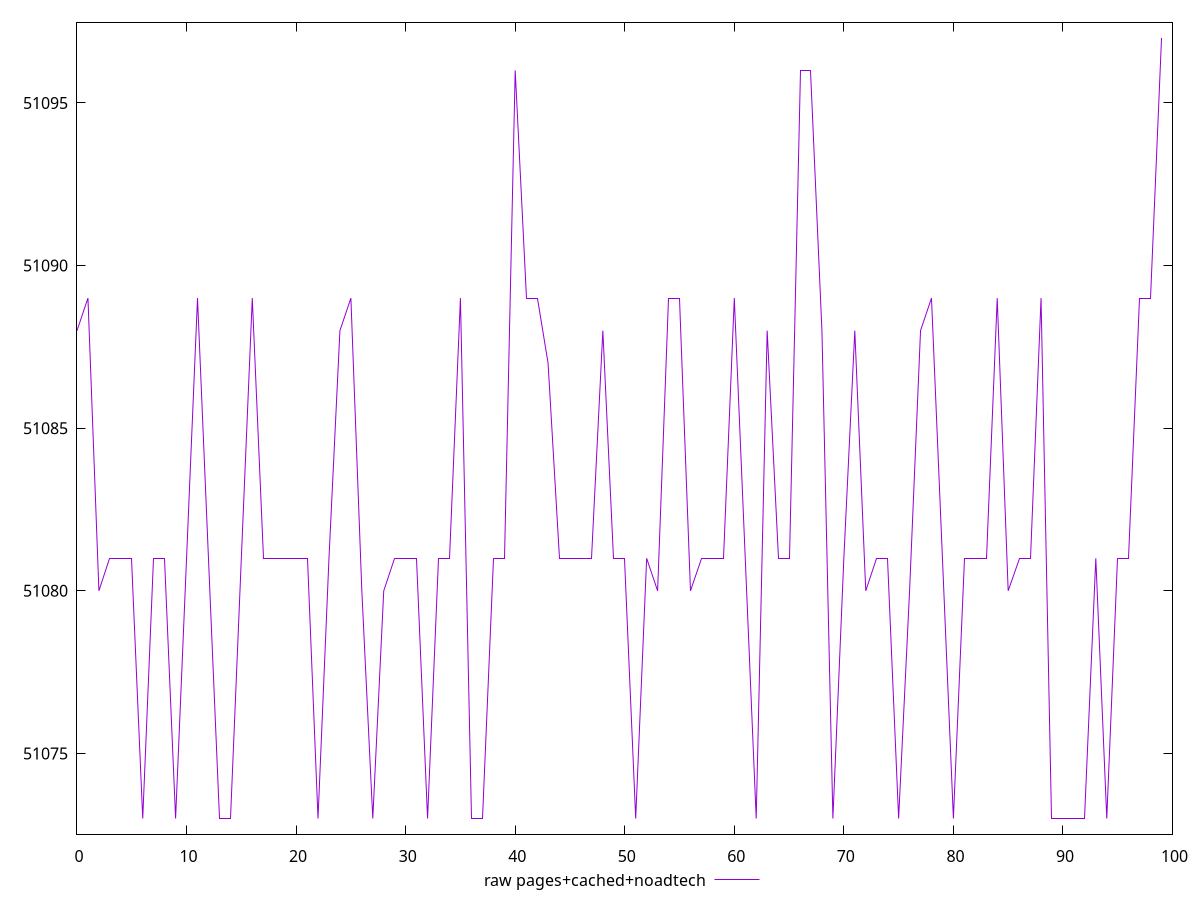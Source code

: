 $_rawPagesCachedNoadtech <<EOF
51088
51089
51080
51081
51081
51081
51073
51081
51081
51073
51081
51089
51081
51073
51073
51081
51089
51081
51081
51081
51081
51081
51073
51081
51088
51089
51080
51073
51080
51081
51081
51081
51073
51081
51081
51089
51073
51073
51081
51081
51096
51089
51089
51087
51081
51081
51081
51081
51088
51081
51081
51073
51081
51080
51089
51089
51080
51081
51081
51081
51089
51081
51073
51088
51081
51081
51096
51096
51088
51073
51081
51088
51080
51081
51081
51073
51080
51088
51089
51081
51073
51081
51081
51081
51089
51080
51081
51081
51089
51073
51073
51073
51073
51081
51073
51081
51081
51089
51089
51097
EOF
set key outside below
set terminal pngcairo
set output "report_00006_2020-11-02T20-21-41.718Z/uses-long-cache-ttl/pages+cached+noadtech//raw.png"
set yrange [51072.52:51097.48]
plot $_rawPagesCachedNoadtech title "raw pages+cached+noadtech" with line ,